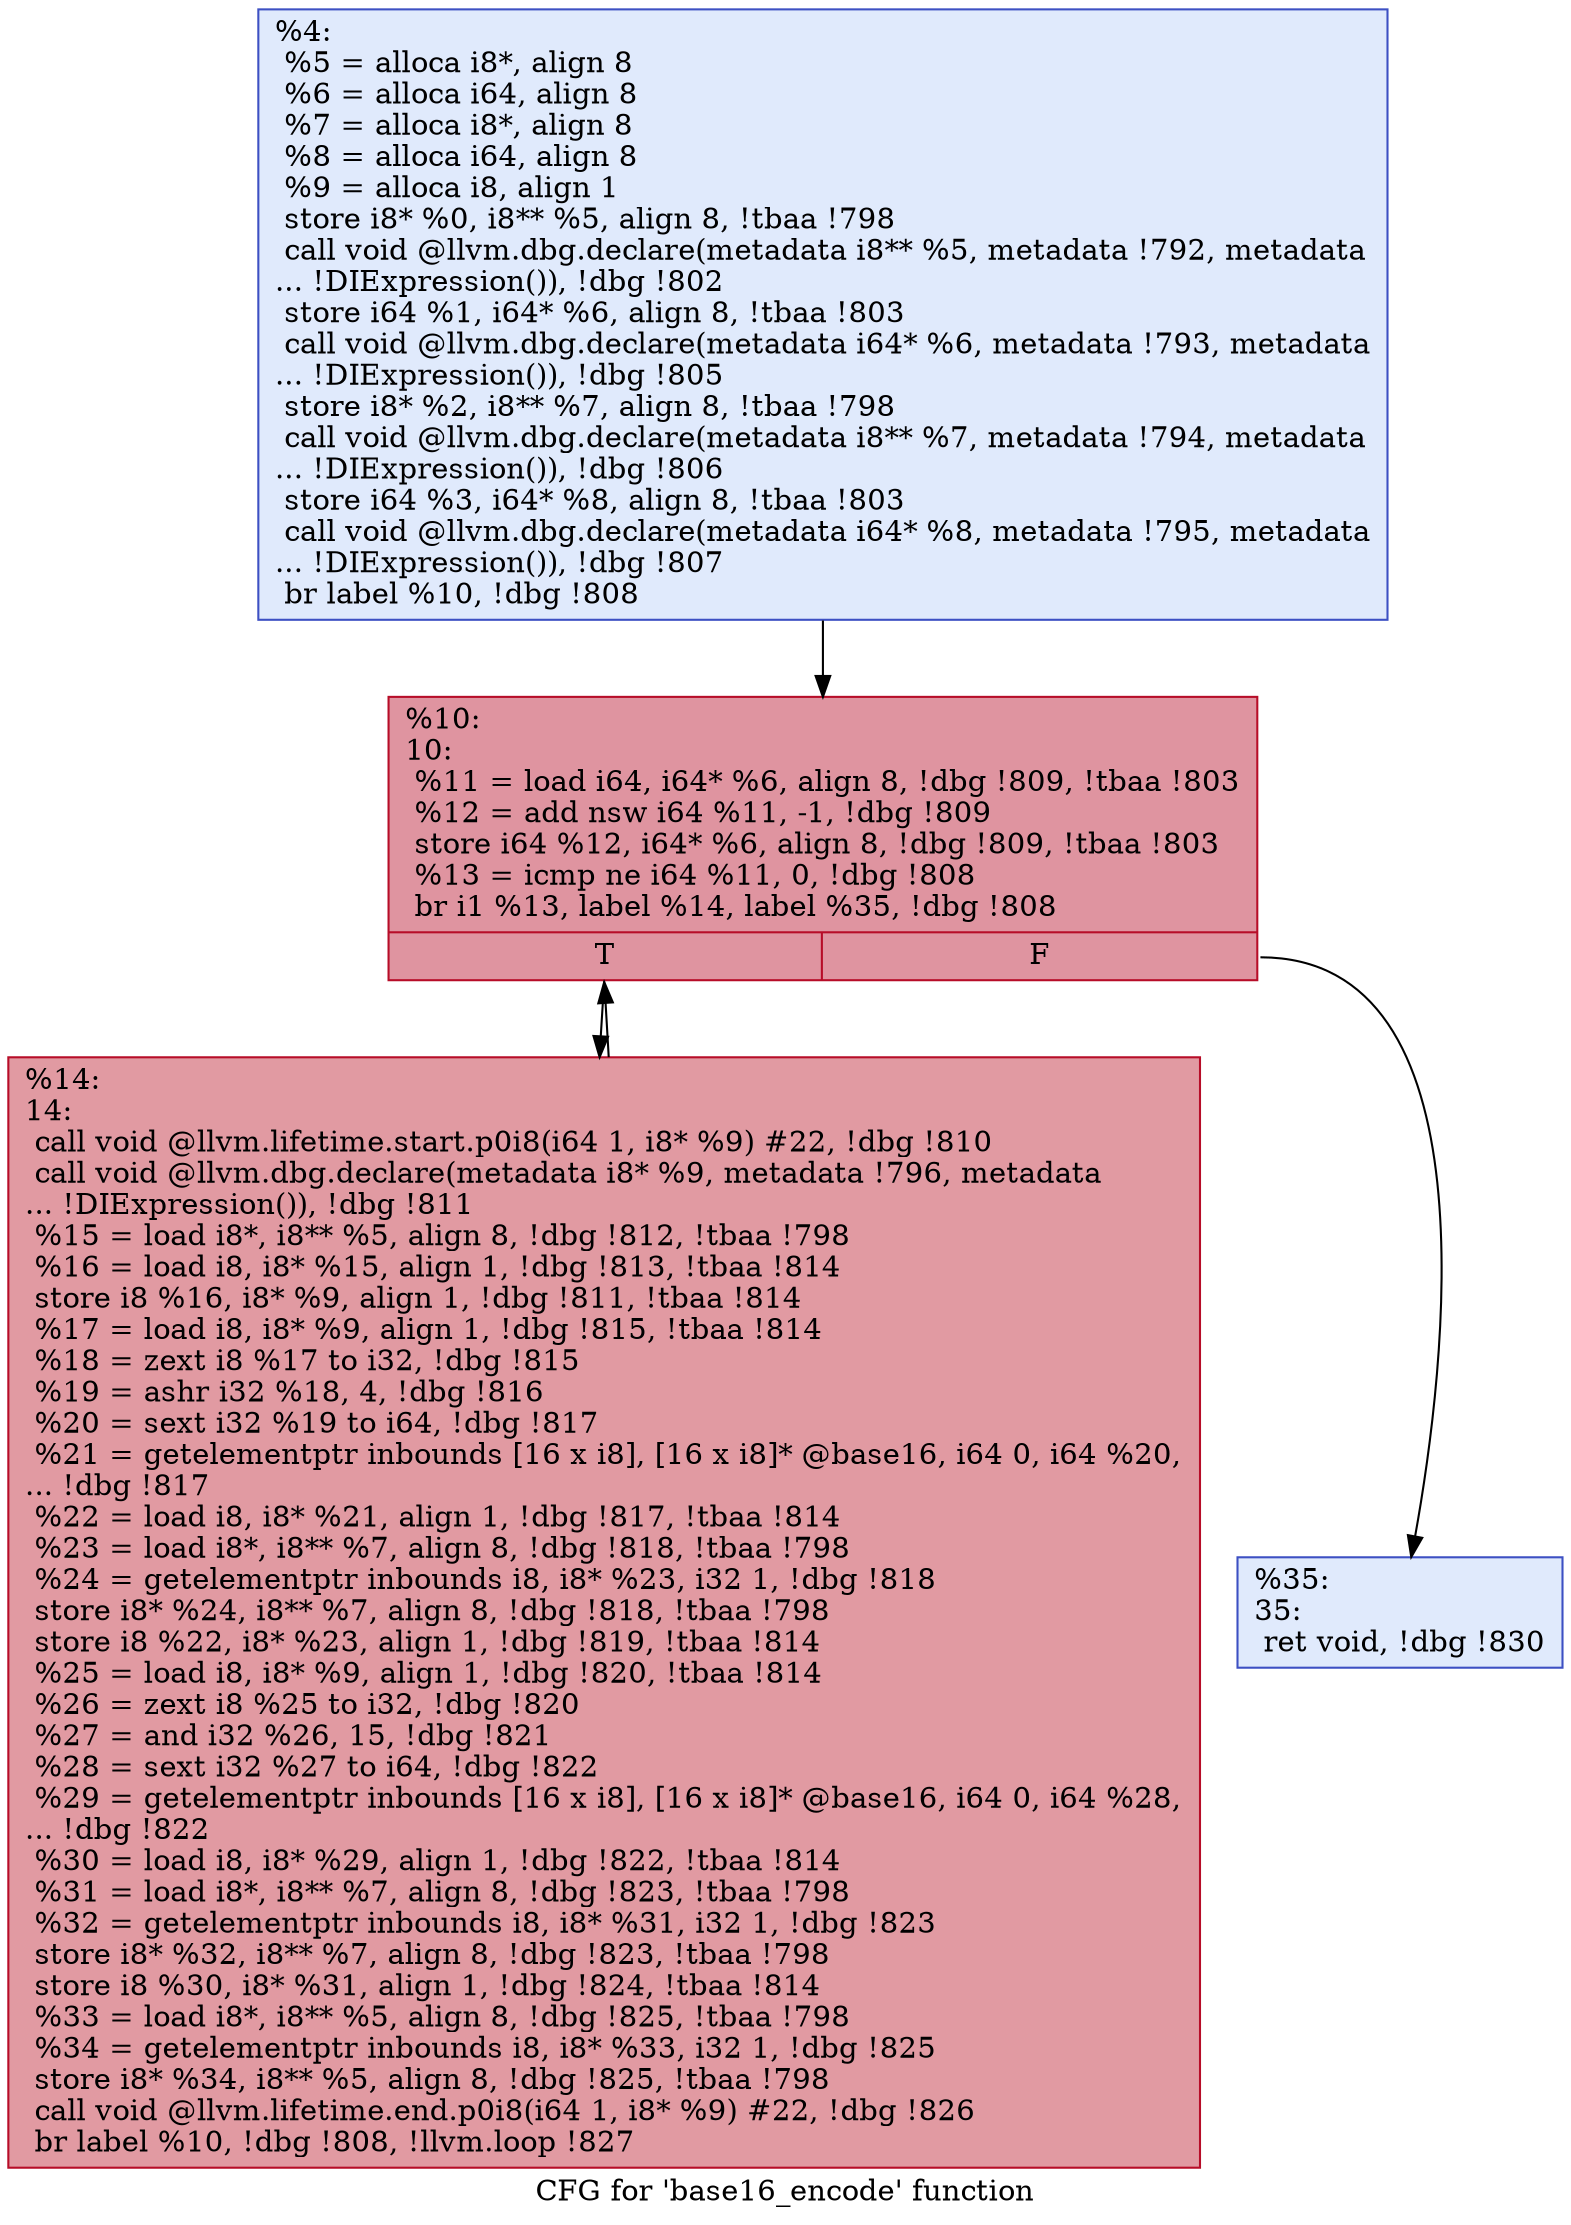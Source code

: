 digraph "CFG for 'base16_encode' function" {
	label="CFG for 'base16_encode' function";

	Node0xdaaea0 [shape=record,color="#3d50c3ff", style=filled, fillcolor="#b9d0f970",label="{%4:\l  %5 = alloca i8*, align 8\l  %6 = alloca i64, align 8\l  %7 = alloca i8*, align 8\l  %8 = alloca i64, align 8\l  %9 = alloca i8, align 1\l  store i8* %0, i8** %5, align 8, !tbaa !798\l  call void @llvm.dbg.declare(metadata i8** %5, metadata !792, metadata\l... !DIExpression()), !dbg !802\l  store i64 %1, i64* %6, align 8, !tbaa !803\l  call void @llvm.dbg.declare(metadata i64* %6, metadata !793, metadata\l... !DIExpression()), !dbg !805\l  store i8* %2, i8** %7, align 8, !tbaa !798\l  call void @llvm.dbg.declare(metadata i8** %7, metadata !794, metadata\l... !DIExpression()), !dbg !806\l  store i64 %3, i64* %8, align 8, !tbaa !803\l  call void @llvm.dbg.declare(metadata i64* %8, metadata !795, metadata\l... !DIExpression()), !dbg !807\l  br label %10, !dbg !808\l}"];
	Node0xdaaea0 -> Node0xdaaf20;
	Node0xdaaf20 [shape=record,color="#b70d28ff", style=filled, fillcolor="#b70d2870",label="{%10:\l10:                                               \l  %11 = load i64, i64* %6, align 8, !dbg !809, !tbaa !803\l  %12 = add nsw i64 %11, -1, !dbg !809\l  store i64 %12, i64* %6, align 8, !dbg !809, !tbaa !803\l  %13 = icmp ne i64 %11, 0, !dbg !808\l  br i1 %13, label %14, label %35, !dbg !808\l|{<s0>T|<s1>F}}"];
	Node0xdaaf20:s0 -> Node0xdaaf70;
	Node0xdaaf20:s1 -> Node0xdaafc0;
	Node0xdaaf70 [shape=record,color="#b70d28ff", style=filled, fillcolor="#bb1b2c70",label="{%14:\l14:                                               \l  call void @llvm.lifetime.start.p0i8(i64 1, i8* %9) #22, !dbg !810\l  call void @llvm.dbg.declare(metadata i8* %9, metadata !796, metadata\l... !DIExpression()), !dbg !811\l  %15 = load i8*, i8** %5, align 8, !dbg !812, !tbaa !798\l  %16 = load i8, i8* %15, align 1, !dbg !813, !tbaa !814\l  store i8 %16, i8* %9, align 1, !dbg !811, !tbaa !814\l  %17 = load i8, i8* %9, align 1, !dbg !815, !tbaa !814\l  %18 = zext i8 %17 to i32, !dbg !815\l  %19 = ashr i32 %18, 4, !dbg !816\l  %20 = sext i32 %19 to i64, !dbg !817\l  %21 = getelementptr inbounds [16 x i8], [16 x i8]* @base16, i64 0, i64 %20,\l... !dbg !817\l  %22 = load i8, i8* %21, align 1, !dbg !817, !tbaa !814\l  %23 = load i8*, i8** %7, align 8, !dbg !818, !tbaa !798\l  %24 = getelementptr inbounds i8, i8* %23, i32 1, !dbg !818\l  store i8* %24, i8** %7, align 8, !dbg !818, !tbaa !798\l  store i8 %22, i8* %23, align 1, !dbg !819, !tbaa !814\l  %25 = load i8, i8* %9, align 1, !dbg !820, !tbaa !814\l  %26 = zext i8 %25 to i32, !dbg !820\l  %27 = and i32 %26, 15, !dbg !821\l  %28 = sext i32 %27 to i64, !dbg !822\l  %29 = getelementptr inbounds [16 x i8], [16 x i8]* @base16, i64 0, i64 %28,\l... !dbg !822\l  %30 = load i8, i8* %29, align 1, !dbg !822, !tbaa !814\l  %31 = load i8*, i8** %7, align 8, !dbg !823, !tbaa !798\l  %32 = getelementptr inbounds i8, i8* %31, i32 1, !dbg !823\l  store i8* %32, i8** %7, align 8, !dbg !823, !tbaa !798\l  store i8 %30, i8* %31, align 1, !dbg !824, !tbaa !814\l  %33 = load i8*, i8** %5, align 8, !dbg !825, !tbaa !798\l  %34 = getelementptr inbounds i8, i8* %33, i32 1, !dbg !825\l  store i8* %34, i8** %5, align 8, !dbg !825, !tbaa !798\l  call void @llvm.lifetime.end.p0i8(i64 1, i8* %9) #22, !dbg !826\l  br label %10, !dbg !808, !llvm.loop !827\l}"];
	Node0xdaaf70 -> Node0xdaaf20;
	Node0xdaafc0 [shape=record,color="#3d50c3ff", style=filled, fillcolor="#b9d0f970",label="{%35:\l35:                                               \l  ret void, !dbg !830\l}"];
}
